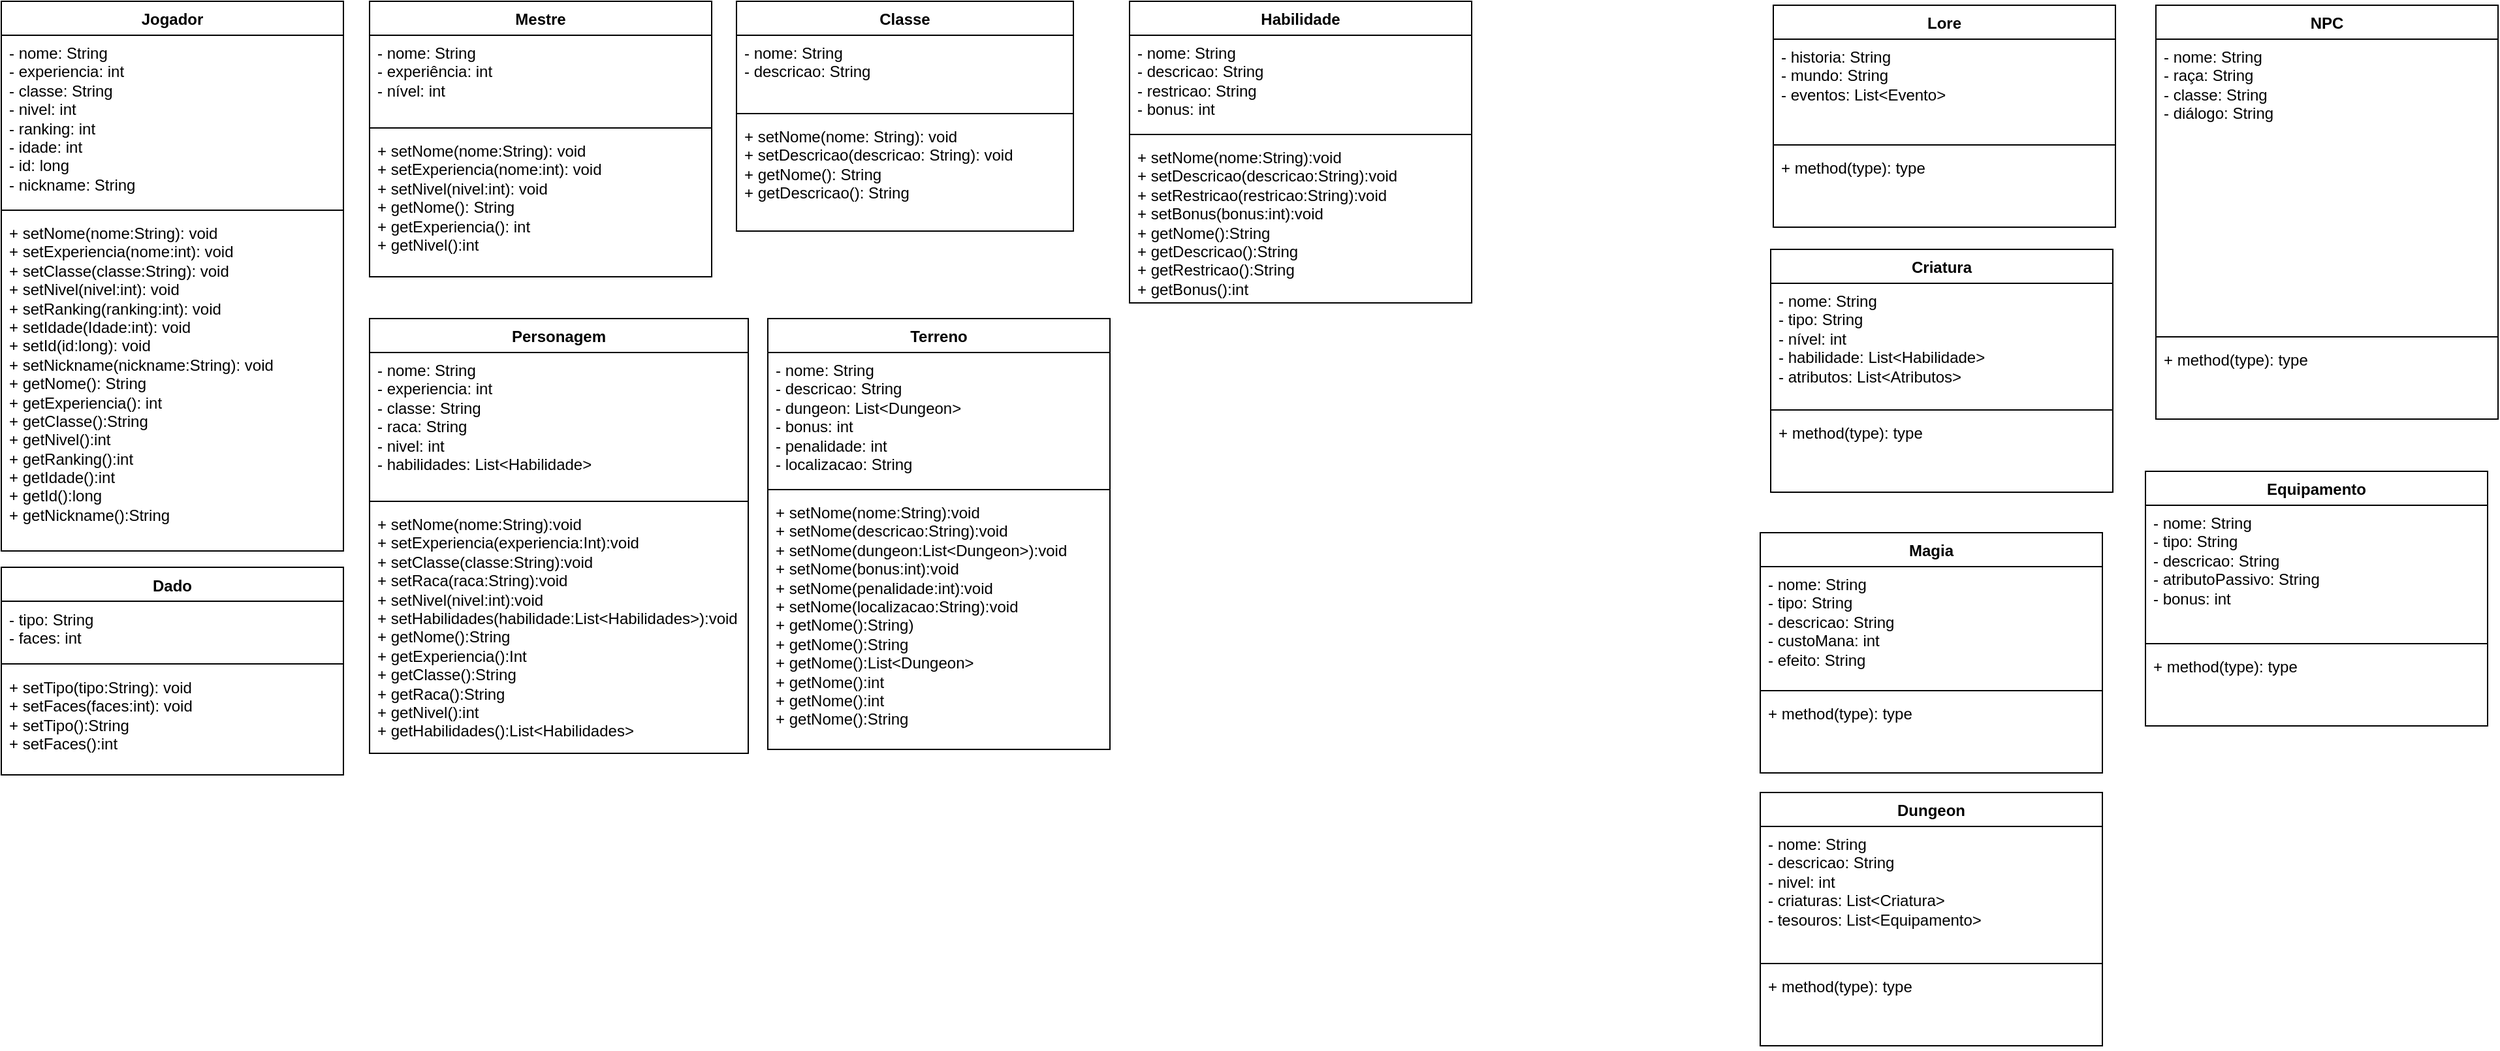 <mxfile version="21.6.8" type="onedrive">
  <diagram name="Página-1" id="fHGRQrdbBTPU58WsDRJJ">
    <mxGraphModel grid="0" page="0" gridSize="10" guides="1" tooltips="1" connect="1" arrows="1" fold="1" pageScale="1" pageWidth="827" pageHeight="1169" math="0" shadow="0">
      <root>
        <mxCell id="0" />
        <mxCell id="1" parent="0" />
        <mxCell id="Z-i0UEo3Z6qZTCTAOpB0-1" value="Jogador" style="swimlane;fontStyle=1;align=center;verticalAlign=top;childLayout=stackLayout;horizontal=1;startSize=26;horizontalStack=0;resizeParent=1;resizeParentMax=0;resizeLast=0;collapsible=1;marginBottom=0;whiteSpace=wrap;html=1;" vertex="1" parent="1">
          <mxGeometry x="-2069" y="-447" width="262" height="421" as="geometry" />
        </mxCell>
        <mxCell id="Z-i0UEo3Z6qZTCTAOpB0-2" value="&lt;div&gt;- nome: String&lt;/div&gt;&lt;div&gt;- experiencia: int&lt;/div&gt;&lt;div&gt;- classe: String&lt;/div&gt;&lt;div&gt;- nivel: int&lt;br&gt;&lt;/div&gt;&lt;div&gt;- ranking: int&lt;/div&gt;&lt;div&gt;- idade: int&lt;/div&gt;&lt;div&gt;- id: long&lt;/div&gt;&lt;div&gt;- nickname: String&lt;/div&gt;" style="text;strokeColor=none;fillColor=none;align=left;verticalAlign=top;spacingLeft=4;spacingRight=4;overflow=hidden;rotatable=0;points=[[0,0.5],[1,0.5]];portConstraint=eastwest;whiteSpace=wrap;html=1;" vertex="1" parent="Z-i0UEo3Z6qZTCTAOpB0-1">
          <mxGeometry y="26" width="262" height="130" as="geometry" />
        </mxCell>
        <mxCell id="Z-i0UEo3Z6qZTCTAOpB0-3" value="" style="line;strokeWidth=1;fillColor=none;align=left;verticalAlign=middle;spacingTop=-1;spacingLeft=3;spacingRight=3;rotatable=0;labelPosition=right;points=[];portConstraint=eastwest;strokeColor=inherit;" vertex="1" parent="Z-i0UEo3Z6qZTCTAOpB0-1">
          <mxGeometry y="156" width="262" height="8" as="geometry" />
        </mxCell>
        <mxCell id="Z-i0UEo3Z6qZTCTAOpB0-4" value="+ setNome(nome:String): void&lt;br style=&quot;border-color: var(--border-color);&quot;&gt;+ setExperiencia(nome:int): void&lt;br&gt;+ setClasse(classe:String): void&lt;br style=&quot;border-color: var(--border-color);&quot;&gt;+ setNivel(nivel:int): void&lt;br style=&quot;border-color: var(--border-color);&quot;&gt;+ setRanking(ranking:int): void&lt;br style=&quot;border-color: var(--border-color);&quot;&gt;+ setIdade(Idade:int): void&lt;br style=&quot;border-color: var(--border-color);&quot;&gt;+ setId(id:long): void&lt;br&gt;+ setNickname(nickname:String): void&lt;br&gt;+ getNome(): String&lt;br style=&quot;border-color: var(--border-color);&quot;&gt;+ getExperiencia(): int&lt;br&gt;+ getClasse():String&lt;br style=&quot;border-color: var(--border-color);&quot;&gt;+ getNivel():int&lt;br style=&quot;border-color: var(--border-color);&quot;&gt;+ getRanking():int&lt;br style=&quot;border-color: var(--border-color);&quot;&gt;+ getIdade():int&lt;br style=&quot;border-color: var(--border-color);&quot;&gt;+ getId():long&lt;br&gt;+ getNickname():String" style="text;strokeColor=none;fillColor=none;align=left;verticalAlign=top;spacingLeft=4;spacingRight=4;overflow=hidden;rotatable=0;points=[[0,0.5],[1,0.5]];portConstraint=eastwest;whiteSpace=wrap;html=1;" vertex="1" parent="Z-i0UEo3Z6qZTCTAOpB0-1">
          <mxGeometry y="164" width="262" height="257" as="geometry" />
        </mxCell>
        <mxCell id="2" value="Mestre" style="swimlane;fontStyle=1;align=center;verticalAlign=top;childLayout=stackLayout;horizontal=1;startSize=26;horizontalStack=0;resizeParent=1;resizeParentMax=0;resizeLast=0;collapsible=1;marginBottom=0;whiteSpace=wrap;html=1;" vertex="1" parent="1">
          <mxGeometry x="-1787" y="-447" width="262" height="211" as="geometry" />
        </mxCell>
        <mxCell id="3" value="&lt;div&gt;- nome: String&lt;/div&gt;&lt;div&gt;- experiência: int&lt;/div&gt;&lt;div&gt;- nível: int&lt;/div&gt;" style="text;strokeColor=none;fillColor=none;align=left;verticalAlign=top;spacingLeft=4;spacingRight=4;overflow=hidden;rotatable=0;points=[[0,0.5],[1,0.5]];portConstraint=eastwest;whiteSpace=wrap;html=1;" vertex="1" parent="2">
          <mxGeometry y="26" width="262" height="67" as="geometry" />
        </mxCell>
        <mxCell id="4" value="" style="line;strokeWidth=1;fillColor=none;align=left;verticalAlign=middle;spacingTop=-1;spacingLeft=3;spacingRight=3;rotatable=0;labelPosition=right;points=[];portConstraint=eastwest;strokeColor=inherit;" vertex="1" parent="2">
          <mxGeometry y="93" width="262" height="8" as="geometry" />
        </mxCell>
        <mxCell id="5" value="+ setNome(nome:String): void&lt;br style=&quot;border-color: var(--border-color);&quot;&gt;+ setExperiencia(nome:int): void&lt;br style=&quot;border-color: var(--border-color);&quot;&gt;+ setNivel(nivel:int): void&lt;br style=&quot;border-color: var(--border-color);&quot;&gt;+ getNome(): String&lt;br style=&quot;border-color: var(--border-color);&quot;&gt;+ getExperiencia(): int&lt;br style=&quot;border-color: var(--border-color);&quot;&gt;+ getNivel():int&lt;br style=&quot;border-color: var(--border-color);&quot;&gt;" style="text;strokeColor=none;fillColor=none;align=left;verticalAlign=top;spacingLeft=4;spacingRight=4;overflow=hidden;rotatable=0;points=[[0,0.5],[1,0.5]];portConstraint=eastwest;whiteSpace=wrap;html=1;" vertex="1" parent="2">
          <mxGeometry y="101" width="262" height="110" as="geometry" />
        </mxCell>
        <mxCell id="7" value="Personagem" style="swimlane;fontStyle=1;align=center;verticalAlign=top;childLayout=stackLayout;horizontal=1;startSize=26;horizontalStack=0;resizeParent=1;resizeParentMax=0;resizeLast=0;collapsible=1;marginBottom=0;whiteSpace=wrap;html=1;" vertex="1" parent="1">
          <mxGeometry x="-1787" y="-204" width="290" height="333" as="geometry" />
        </mxCell>
        <mxCell id="8" value="&lt;div style=&quot;border-color: var(--border-color);&quot;&gt;- nome: String&lt;/div&gt;&lt;div style=&quot;border-color: var(--border-color);&quot;&gt;- experiencia: int&lt;/div&gt;&lt;div style=&quot;border-color: var(--border-color);&quot;&gt;- classe: String&lt;/div&gt;&lt;div style=&quot;border-color: var(--border-color);&quot;&gt;- raca: String&lt;/div&gt;&lt;div style=&quot;border-color: var(--border-color);&quot;&gt;- nivel: int&lt;/div&gt;&lt;div style=&quot;border-color: var(--border-color);&quot;&gt;- habilidades: List&amp;lt;Habilidade&amp;gt;&lt;br&gt;&lt;/div&gt;" style="text;strokeColor=none;fillColor=none;align=left;verticalAlign=top;spacingLeft=4;spacingRight=4;overflow=hidden;rotatable=0;points=[[0,0.5],[1,0.5]];portConstraint=eastwest;whiteSpace=wrap;html=1;" vertex="1" parent="7">
          <mxGeometry y="26" width="290" height="110" as="geometry" />
        </mxCell>
        <mxCell id="9" value="" style="line;strokeWidth=1;fillColor=none;align=left;verticalAlign=middle;spacingTop=-1;spacingLeft=3;spacingRight=3;rotatable=0;labelPosition=right;points=[];portConstraint=eastwest;strokeColor=inherit;" vertex="1" parent="7">
          <mxGeometry y="136" width="290" height="8" as="geometry" />
        </mxCell>
        <mxCell id="10" value="+ setNome(nome:String):void&lt;br style=&quot;border-color: var(--border-color);&quot;&gt;+&amp;nbsp;setExperiencia(experiencia:Int):void&lt;br style=&quot;border-color: var(--border-color);&quot;&gt;+&amp;nbsp;setClasse(classe:String):void&lt;br style=&quot;border-color: var(--border-color);&quot;&gt;+&amp;nbsp;setRaca(raca:String):void&lt;br style=&quot;border-color: var(--border-color);&quot;&gt;+&amp;nbsp;setNivel(nivel:int):void&lt;br style=&quot;border-color: var(--border-color);&quot;&gt;+&amp;nbsp;setHabilidades(habilidade:List&amp;lt;Habilidades&amp;gt;):void&lt;br style=&quot;border-color: var(--border-color);&quot;&gt;+ getNome():String&lt;br style=&quot;border-color: var(--border-color);&quot;&gt;+ getExperiencia():Int&lt;br style=&quot;border-color: var(--border-color);&quot;&gt;+ getClasse():String&lt;br style=&quot;border-color: var(--border-color);&quot;&gt;+ getRaca():String&lt;br style=&quot;border-color: var(--border-color);&quot;&gt;+ getNivel():int&lt;br style=&quot;border-color: var(--border-color);&quot;&gt;+ getHabilidades():List&amp;lt;Habilidades&amp;gt;" style="text;strokeColor=none;fillColor=none;align=left;verticalAlign=top;spacingLeft=4;spacingRight=4;overflow=hidden;rotatable=0;points=[[0,0.5],[1,0.5]];portConstraint=eastwest;whiteSpace=wrap;html=1;" vertex="1" parent="7">
          <mxGeometry y="144" width="290" height="189" as="geometry" />
        </mxCell>
        <mxCell id="12" value="Criatura" style="swimlane;fontStyle=1;align=center;verticalAlign=top;childLayout=stackLayout;horizontal=1;startSize=26;horizontalStack=0;resizeParent=1;resizeParentMax=0;resizeLast=0;collapsible=1;marginBottom=0;whiteSpace=wrap;html=1;" vertex="1" parent="1">
          <mxGeometry x="-714" y="-257" width="262" height="186" as="geometry" />
        </mxCell>
        <mxCell id="13" value="&lt;div&gt;- nome: String&lt;/div&gt;&lt;div&gt;- tipo: String&lt;/div&gt;&lt;div&gt;- nível: int&lt;/div&gt;&lt;div&gt;- habilidade: List&amp;lt;Habilidade&amp;gt;&lt;/div&gt;&lt;div&gt;- atributos: List&amp;lt;Atributos&amp;gt;&lt;/div&gt;&lt;div&gt;&lt;br&gt;&lt;/div&gt;" style="text;strokeColor=none;fillColor=none;align=left;verticalAlign=top;spacingLeft=4;spacingRight=4;overflow=hidden;rotatable=0;points=[[0,0.5],[1,0.5]];portConstraint=eastwest;whiteSpace=wrap;html=1;" vertex="1" parent="12">
          <mxGeometry y="26" width="262" height="93" as="geometry" />
        </mxCell>
        <mxCell id="14" value="" style="line;strokeWidth=1;fillColor=none;align=left;verticalAlign=middle;spacingTop=-1;spacingLeft=3;spacingRight=3;rotatable=0;labelPosition=right;points=[];portConstraint=eastwest;strokeColor=inherit;" vertex="1" parent="12">
          <mxGeometry y="119" width="262" height="8" as="geometry" />
        </mxCell>
        <mxCell id="15" value="+ method(type): type" style="text;strokeColor=none;fillColor=none;align=left;verticalAlign=top;spacingLeft=4;spacingRight=4;overflow=hidden;rotatable=0;points=[[0,0.5],[1,0.5]];portConstraint=eastwest;whiteSpace=wrap;html=1;" vertex="1" parent="12">
          <mxGeometry y="127" width="262" height="59" as="geometry" />
        </mxCell>
        <mxCell id="16" value="Habilidade" style="swimlane;fontStyle=1;align=center;verticalAlign=top;childLayout=stackLayout;horizontal=1;startSize=26;horizontalStack=0;resizeParent=1;resizeParentMax=0;resizeLast=0;collapsible=1;marginBottom=0;whiteSpace=wrap;html=1;" vertex="1" parent="1">
          <mxGeometry x="-1205" y="-447" width="262" height="231" as="geometry" />
        </mxCell>
        <mxCell id="17" value="- nome: String&lt;br&gt;- descricao: String&lt;br&gt;- restricao: String&lt;br&gt;- bonus: int" style="text;strokeColor=none;fillColor=none;align=left;verticalAlign=top;spacingLeft=4;spacingRight=4;overflow=hidden;rotatable=0;points=[[0,0.5],[1,0.5]];portConstraint=eastwest;whiteSpace=wrap;html=1;" vertex="1" parent="16">
          <mxGeometry y="26" width="262" height="72" as="geometry" />
        </mxCell>
        <mxCell id="18" value="" style="line;strokeWidth=1;fillColor=none;align=left;verticalAlign=middle;spacingTop=-1;spacingLeft=3;spacingRight=3;rotatable=0;labelPosition=right;points=[];portConstraint=eastwest;strokeColor=inherit;" vertex="1" parent="16">
          <mxGeometry y="98" width="262" height="8" as="geometry" />
        </mxCell>
        <mxCell id="19" value="+ setNome(nome:String):void&lt;br&gt;+ setDescricao(descricao:String):void&lt;br&gt;+ setRestricao(restricao:String):void&lt;br&gt;+ setBonus(bonus:int):void&lt;br&gt;+ getNome():String&lt;br style=&quot;border-color: var(--border-color);&quot;&gt;+ getDescricao():String&lt;br style=&quot;border-color: var(--border-color);&quot;&gt;+ getRestricao():String&lt;br style=&quot;border-color: var(--border-color);&quot;&gt;+ getBonus():int" style="text;strokeColor=none;fillColor=none;align=left;verticalAlign=top;spacingLeft=4;spacingRight=4;overflow=hidden;rotatable=0;points=[[0,0.5],[1,0.5]];portConstraint=eastwest;whiteSpace=wrap;html=1;" vertex="1" parent="16">
          <mxGeometry y="106" width="262" height="125" as="geometry" />
        </mxCell>
        <mxCell id="20" value="Terreno" style="swimlane;fontStyle=1;align=center;verticalAlign=top;childLayout=stackLayout;horizontal=1;startSize=26;horizontalStack=0;resizeParent=1;resizeParentMax=0;resizeLast=0;collapsible=1;marginBottom=0;whiteSpace=wrap;html=1;" vertex="1" parent="1">
          <mxGeometry x="-1482" y="-204" width="262" height="330" as="geometry" />
        </mxCell>
        <mxCell id="21" value="&lt;div&gt;- nome: String&lt;/div&gt;&lt;div&gt;- descricao: String&amp;nbsp;&lt;/div&gt;&lt;div&gt;- dungeon: List&amp;lt;Dungeon&amp;gt;&lt;br&gt;- bonus: int&lt;br&gt;- penalidade: int&lt;/div&gt;&lt;div&gt;- localizacao: String&lt;br&gt;&lt;br&gt;&lt;/div&gt;" style="text;strokeColor=none;fillColor=none;align=left;verticalAlign=top;spacingLeft=4;spacingRight=4;overflow=hidden;rotatable=0;points=[[0,0.5],[1,0.5]];portConstraint=eastwest;whiteSpace=wrap;html=1;" vertex="1" parent="20">
          <mxGeometry y="26" width="262" height="101" as="geometry" />
        </mxCell>
        <mxCell id="22" value="" style="line;strokeWidth=1;fillColor=none;align=left;verticalAlign=middle;spacingTop=-1;spacingLeft=3;spacingRight=3;rotatable=0;labelPosition=right;points=[];portConstraint=eastwest;strokeColor=inherit;" vertex="1" parent="20">
          <mxGeometry y="127" width="262" height="8" as="geometry" />
        </mxCell>
        <mxCell id="23" value="+ setNome(nome:String):void&lt;br style=&quot;border-color: var(--border-color);&quot;&gt;+ setNome(descricao:String):void&lt;br style=&quot;border-color: var(--border-color);&quot;&gt;+ setNome(dungeon:List&amp;lt;Dungeon&amp;gt;):void&lt;br style=&quot;border-color: var(--border-color);&quot;&gt;+ setNome(bonus:int):void&lt;br style=&quot;border-color: var(--border-color);&quot;&gt;+ setNome(penalidade:int):void&lt;br style=&quot;border-color: var(--border-color);&quot;&gt;+ setNome(localizacao:String):void&lt;br&gt;+ getNome():String)&lt;br style=&quot;border-color: var(--border-color);&quot;&gt;+ getNome():String&lt;br style=&quot;border-color: var(--border-color);&quot;&gt;+ getNome():List&amp;lt;Dungeon&amp;gt;&lt;br style=&quot;border-color: var(--border-color);&quot;&gt;+ getNome():int&lt;br style=&quot;border-color: var(--border-color);&quot;&gt;+ getNome():int&lt;br style=&quot;border-color: var(--border-color);&quot;&gt;+ getNome():String" style="text;strokeColor=none;fillColor=none;align=left;verticalAlign=top;spacingLeft=4;spacingRight=4;overflow=hidden;rotatable=0;points=[[0,0.5],[1,0.5]];portConstraint=eastwest;whiteSpace=wrap;html=1;" vertex="1" parent="20">
          <mxGeometry y="135" width="262" height="195" as="geometry" />
        </mxCell>
        <mxCell id="24" value="Lore" style="swimlane;fontStyle=1;align=center;verticalAlign=top;childLayout=stackLayout;horizontal=1;startSize=26;horizontalStack=0;resizeParent=1;resizeParentMax=0;resizeLast=0;collapsible=1;marginBottom=0;whiteSpace=wrap;html=1;" vertex="1" parent="1">
          <mxGeometry x="-712" y="-444" width="262" height="170" as="geometry" />
        </mxCell>
        <mxCell id="25" value="- historia: String&lt;br&gt;- mundo: String&lt;br&gt;- eventos: List&amp;lt;Evento&amp;gt;" style="text;strokeColor=none;fillColor=none;align=left;verticalAlign=top;spacingLeft=4;spacingRight=4;overflow=hidden;rotatable=0;points=[[0,0.5],[1,0.5]];portConstraint=eastwest;whiteSpace=wrap;html=1;" vertex="1" parent="24">
          <mxGeometry y="26" width="262" height="77" as="geometry" />
        </mxCell>
        <mxCell id="26" value="" style="line;strokeWidth=1;fillColor=none;align=left;verticalAlign=middle;spacingTop=-1;spacingLeft=3;spacingRight=3;rotatable=0;labelPosition=right;points=[];portConstraint=eastwest;strokeColor=inherit;" vertex="1" parent="24">
          <mxGeometry y="103" width="262" height="8" as="geometry" />
        </mxCell>
        <mxCell id="27" value="+ method(type): type" style="text;strokeColor=none;fillColor=none;align=left;verticalAlign=top;spacingLeft=4;spacingRight=4;overflow=hidden;rotatable=0;points=[[0,0.5],[1,0.5]];portConstraint=eastwest;whiteSpace=wrap;html=1;" vertex="1" parent="24">
          <mxGeometry y="111" width="262" height="59" as="geometry" />
        </mxCell>
        <mxCell id="28" value="NPC" style="swimlane;fontStyle=1;align=center;verticalAlign=top;childLayout=stackLayout;horizontal=1;startSize=26;horizontalStack=0;resizeParent=1;resizeParentMax=0;resizeLast=0;collapsible=1;marginBottom=0;whiteSpace=wrap;html=1;" vertex="1" parent="1">
          <mxGeometry x="-419" y="-444" width="262" height="317" as="geometry" />
        </mxCell>
        <mxCell id="29" value="- nome: String&lt;br&gt;- raça: String&lt;br&gt;- classe: String&lt;br&gt;- diálogo: String" style="text;strokeColor=none;fillColor=none;align=left;verticalAlign=top;spacingLeft=4;spacingRight=4;overflow=hidden;rotatable=0;points=[[0,0.5],[1,0.5]];portConstraint=eastwest;whiteSpace=wrap;html=1;" vertex="1" parent="28">
          <mxGeometry y="26" width="262" height="224" as="geometry" />
        </mxCell>
        <mxCell id="30" value="" style="line;strokeWidth=1;fillColor=none;align=left;verticalAlign=middle;spacingTop=-1;spacingLeft=3;spacingRight=3;rotatable=0;labelPosition=right;points=[];portConstraint=eastwest;strokeColor=inherit;" vertex="1" parent="28">
          <mxGeometry y="250" width="262" height="8" as="geometry" />
        </mxCell>
        <mxCell id="31" value="+ method(type): type" style="text;strokeColor=none;fillColor=none;align=left;verticalAlign=top;spacingLeft=4;spacingRight=4;overflow=hidden;rotatable=0;points=[[0,0.5],[1,0.5]];portConstraint=eastwest;whiteSpace=wrap;html=1;" vertex="1" parent="28">
          <mxGeometry y="258" width="262" height="59" as="geometry" />
        </mxCell>
        <mxCell id="32" value="Dado" style="swimlane;fontStyle=1;align=center;verticalAlign=top;childLayout=stackLayout;horizontal=1;startSize=26;horizontalStack=0;resizeParent=1;resizeParentMax=0;resizeLast=0;collapsible=1;marginBottom=0;whiteSpace=wrap;html=1;" vertex="1" parent="1">
          <mxGeometry x="-2069" y="-13.5" width="262" height="159" as="geometry" />
        </mxCell>
        <mxCell id="33" value="&lt;div&gt;- tipo: String&lt;/div&gt;&lt;div&gt;- faces: int&lt;/div&gt;" style="text;strokeColor=none;fillColor=none;align=left;verticalAlign=top;spacingLeft=4;spacingRight=4;overflow=hidden;rotatable=0;points=[[0,0.5],[1,0.5]];portConstraint=eastwest;whiteSpace=wrap;html=1;" vertex="1" parent="32">
          <mxGeometry y="26" width="262" height="44" as="geometry" />
        </mxCell>
        <mxCell id="34" value="" style="line;strokeWidth=1;fillColor=none;align=left;verticalAlign=middle;spacingTop=-1;spacingLeft=3;spacingRight=3;rotatable=0;labelPosition=right;points=[];portConstraint=eastwest;strokeColor=inherit;" vertex="1" parent="32">
          <mxGeometry y="70" width="262" height="8" as="geometry" />
        </mxCell>
        <mxCell id="35" value="+ setTipo(tipo:String): void&lt;br style=&quot;border-color: var(--border-color);&quot;&gt;+ setFaces(faces:int): void&lt;br&gt;+ setTipo():String&lt;br style=&quot;border-color: var(--border-color);&quot;&gt;+ setFaces():int" style="text;strokeColor=none;fillColor=none;align=left;verticalAlign=top;spacingLeft=4;spacingRight=4;overflow=hidden;rotatable=0;points=[[0,0.5],[1,0.5]];portConstraint=eastwest;whiteSpace=wrap;html=1;" vertex="1" parent="32">
          <mxGeometry y="78" width="262" height="81" as="geometry" />
        </mxCell>
        <mxCell id="36" value="Magia" style="swimlane;fontStyle=1;align=center;verticalAlign=top;childLayout=stackLayout;horizontal=1;startSize=26;horizontalStack=0;resizeParent=1;resizeParentMax=0;resizeLast=0;collapsible=1;marginBottom=0;whiteSpace=wrap;html=1;" vertex="1" parent="1">
          <mxGeometry x="-722" y="-40" width="262" height="184" as="geometry" />
        </mxCell>
        <mxCell id="37" value="- nome: String&lt;br&gt;- tipo: String&lt;br&gt;- descricao: String&lt;br&gt;- custoMana: int&lt;br&gt;- efeito: String" style="text;strokeColor=none;fillColor=none;align=left;verticalAlign=top;spacingLeft=4;spacingRight=4;overflow=hidden;rotatable=0;points=[[0,0.5],[1,0.5]];portConstraint=eastwest;whiteSpace=wrap;html=1;" vertex="1" parent="36">
          <mxGeometry y="26" width="262" height="91" as="geometry" />
        </mxCell>
        <mxCell id="38" value="" style="line;strokeWidth=1;fillColor=none;align=left;verticalAlign=middle;spacingTop=-1;spacingLeft=3;spacingRight=3;rotatable=0;labelPosition=right;points=[];portConstraint=eastwest;strokeColor=inherit;" vertex="1" parent="36">
          <mxGeometry y="117" width="262" height="8" as="geometry" />
        </mxCell>
        <mxCell id="39" value="+ method(type): type" style="text;strokeColor=none;fillColor=none;align=left;verticalAlign=top;spacingLeft=4;spacingRight=4;overflow=hidden;rotatable=0;points=[[0,0.5],[1,0.5]];portConstraint=eastwest;whiteSpace=wrap;html=1;" vertex="1" parent="36">
          <mxGeometry y="125" width="262" height="59" as="geometry" />
        </mxCell>
        <mxCell id="40" value="Classe" style="swimlane;fontStyle=1;align=center;verticalAlign=top;childLayout=stackLayout;horizontal=1;startSize=26;horizontalStack=0;resizeParent=1;resizeParentMax=0;resizeLast=0;collapsible=1;marginBottom=0;whiteSpace=wrap;html=1;" vertex="1" parent="1">
          <mxGeometry x="-1506" y="-447" width="258" height="176" as="geometry" />
        </mxCell>
        <mxCell id="41" value="- nome: String&lt;br&gt;- descricao: String" style="text;strokeColor=none;fillColor=none;align=left;verticalAlign=top;spacingLeft=4;spacingRight=4;overflow=hidden;rotatable=0;points=[[0,0.5],[1,0.5]];portConstraint=eastwest;whiteSpace=wrap;html=1;" vertex="1" parent="40">
          <mxGeometry y="26" width="258" height="56" as="geometry" />
        </mxCell>
        <mxCell id="42" value="" style="line;strokeWidth=1;fillColor=none;align=left;verticalAlign=middle;spacingTop=-1;spacingLeft=3;spacingRight=3;rotatable=0;labelPosition=right;points=[];portConstraint=eastwest;strokeColor=inherit;" vertex="1" parent="40">
          <mxGeometry y="82" width="258" height="8" as="geometry" />
        </mxCell>
        <mxCell id="43" value="+ setNome(nome: String): void&lt;br style=&quot;border-color: var(--border-color);&quot;&gt;+ setDescricao(descricao: String): void&lt;br&gt;+ getNome(): String&lt;br style=&quot;border-color: var(--border-color);&quot;&gt;+ getDescricao(): String" style="text;strokeColor=none;fillColor=none;align=left;verticalAlign=top;spacingLeft=4;spacingRight=4;overflow=hidden;rotatable=0;points=[[0,0.5],[1,0.5]];portConstraint=eastwest;whiteSpace=wrap;html=1;" vertex="1" parent="40">
          <mxGeometry y="90" width="258" height="86" as="geometry" />
        </mxCell>
        <mxCell id="44" value="Equipamento" style="swimlane;fontStyle=1;align=center;verticalAlign=top;childLayout=stackLayout;horizontal=1;startSize=26;horizontalStack=0;resizeParent=1;resizeParentMax=0;resizeLast=0;collapsible=1;marginBottom=0;whiteSpace=wrap;html=1;" vertex="1" parent="1">
          <mxGeometry x="-427" y="-87" width="262" height="195" as="geometry" />
        </mxCell>
        <mxCell id="45" value="- nome: String&lt;br&gt;- tipo: String&lt;br&gt;- descricao: String&lt;br&gt;- atributoPassivo: String&lt;br&gt;- bonus: int" style="text;strokeColor=none;fillColor=none;align=left;verticalAlign=top;spacingLeft=4;spacingRight=4;overflow=hidden;rotatable=0;points=[[0,0.5],[1,0.5]];portConstraint=eastwest;whiteSpace=wrap;html=1;" vertex="1" parent="44">
          <mxGeometry y="26" width="262" height="102" as="geometry" />
        </mxCell>
        <mxCell id="46" value="" style="line;strokeWidth=1;fillColor=none;align=left;verticalAlign=middle;spacingTop=-1;spacingLeft=3;spacingRight=3;rotatable=0;labelPosition=right;points=[];portConstraint=eastwest;strokeColor=inherit;" vertex="1" parent="44">
          <mxGeometry y="128" width="262" height="8" as="geometry" />
        </mxCell>
        <mxCell id="47" value="+ method(type): type" style="text;strokeColor=none;fillColor=none;align=left;verticalAlign=top;spacingLeft=4;spacingRight=4;overflow=hidden;rotatable=0;points=[[0,0.5],[1,0.5]];portConstraint=eastwest;whiteSpace=wrap;html=1;" vertex="1" parent="44">
          <mxGeometry y="136" width="262" height="59" as="geometry" />
        </mxCell>
        <mxCell id="j6kwxKu89ZPSwAyrteGG-47" value="Dungeon" style="swimlane;fontStyle=1;align=center;verticalAlign=top;childLayout=stackLayout;horizontal=1;startSize=26;horizontalStack=0;resizeParent=1;resizeParentMax=0;resizeLast=0;collapsible=1;marginBottom=0;whiteSpace=wrap;html=1;" vertex="1" parent="1">
          <mxGeometry x="-722" y="159" width="262" height="194" as="geometry" />
        </mxCell>
        <mxCell id="j6kwxKu89ZPSwAyrteGG-48" value="- nome: String&lt;br&gt;- descricao: String&lt;br&gt;- nivel: int&lt;br&gt;- criaturas: List&amp;lt;Criatura&amp;gt;&lt;br&gt;- tesouros: List&amp;lt;Equipamento&amp;gt;" style="text;strokeColor=none;fillColor=none;align=left;verticalAlign=top;spacingLeft=4;spacingRight=4;overflow=hidden;rotatable=0;points=[[0,0.5],[1,0.5]];portConstraint=eastwest;whiteSpace=wrap;html=1;" vertex="1" parent="j6kwxKu89ZPSwAyrteGG-47">
          <mxGeometry y="26" width="262" height="101" as="geometry" />
        </mxCell>
        <mxCell id="j6kwxKu89ZPSwAyrteGG-49" value="" style="line;strokeWidth=1;fillColor=none;align=left;verticalAlign=middle;spacingTop=-1;spacingLeft=3;spacingRight=3;rotatable=0;labelPosition=right;points=[];portConstraint=eastwest;strokeColor=inherit;" vertex="1" parent="j6kwxKu89ZPSwAyrteGG-47">
          <mxGeometry y="127" width="262" height="8" as="geometry" />
        </mxCell>
        <mxCell id="j6kwxKu89ZPSwAyrteGG-50" value="+ method(type): type" style="text;strokeColor=none;fillColor=none;align=left;verticalAlign=top;spacingLeft=4;spacingRight=4;overflow=hidden;rotatable=0;points=[[0,0.5],[1,0.5]];portConstraint=eastwest;whiteSpace=wrap;html=1;" vertex="1" parent="j6kwxKu89ZPSwAyrteGG-47">
          <mxGeometry y="135" width="262" height="59" as="geometry" />
        </mxCell>
      </root>
    </mxGraphModel>
  </diagram>
</mxfile>

